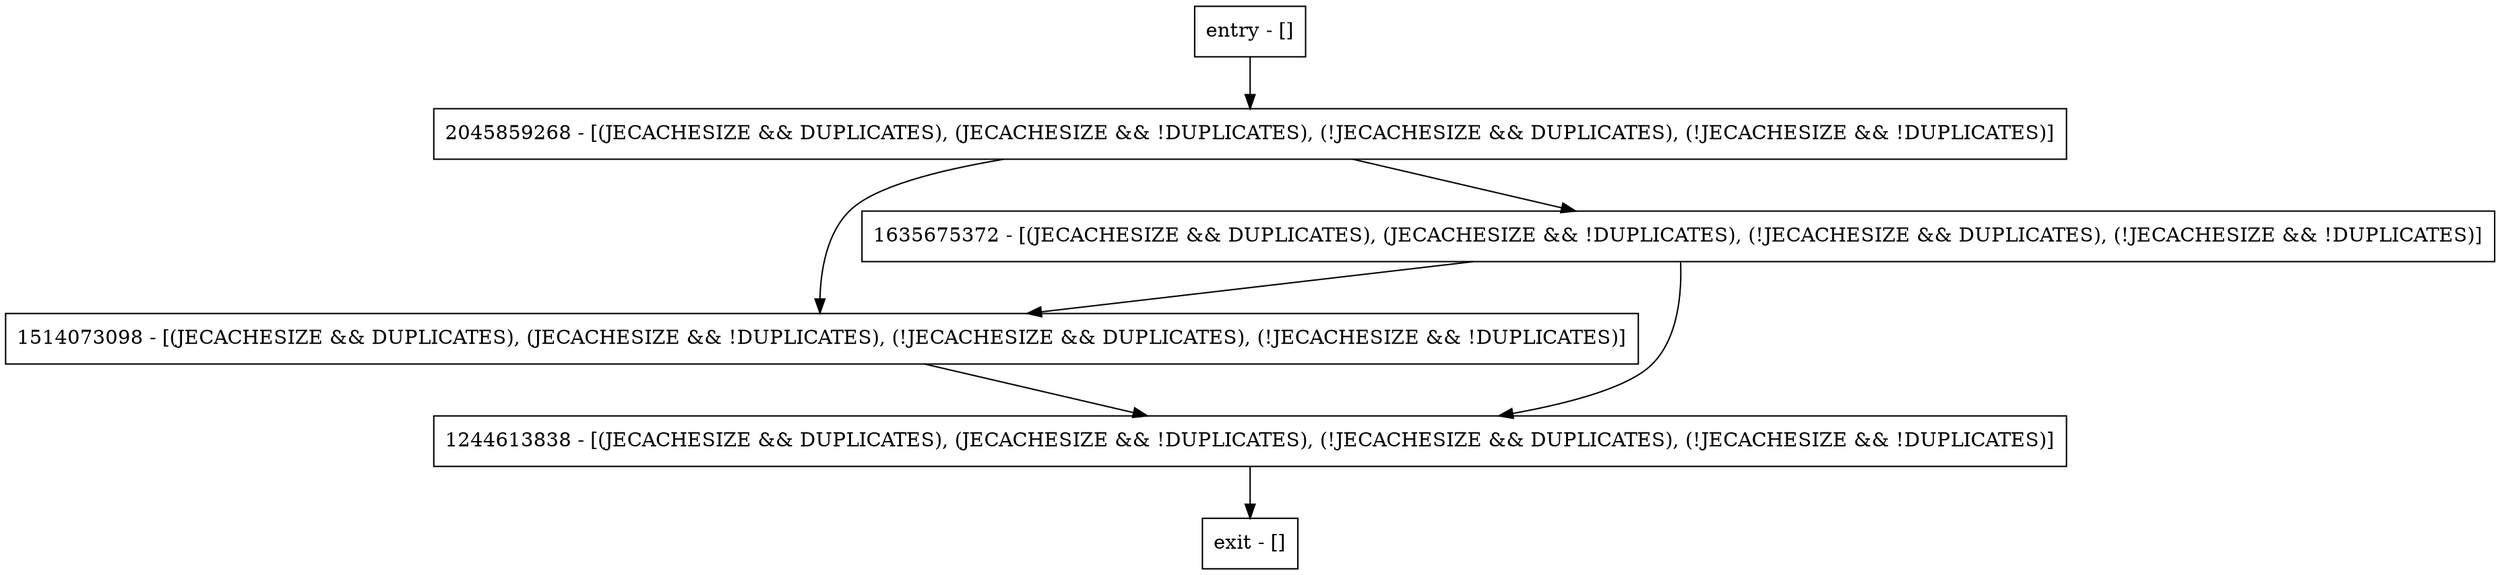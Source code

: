 digraph setLsn {
node [shape=record];
entry [label="entry - []"];
exit [label="exit - []"];
1514073098 [label="1514073098 - [(JECACHESIZE && DUPLICATES), (JECACHESIZE && !DUPLICATES), (!JECACHESIZE && DUPLICATES), (!JECACHESIZE && !DUPLICATES)]"];
1635675372 [label="1635675372 - [(JECACHESIZE && DUPLICATES), (JECACHESIZE && !DUPLICATES), (!JECACHESIZE && DUPLICATES), (!JECACHESIZE && !DUPLICATES)]"];
1244613838 [label="1244613838 - [(JECACHESIZE && DUPLICATES), (JECACHESIZE && !DUPLICATES), (!JECACHESIZE && DUPLICATES), (!JECACHESIZE && !DUPLICATES)]"];
2045859268 [label="2045859268 - [(JECACHESIZE && DUPLICATES), (JECACHESIZE && !DUPLICATES), (!JECACHESIZE && DUPLICATES), (!JECACHESIZE && !DUPLICATES)]"];
entry;
exit;
entry -> 2045859268;
1514073098 -> 1244613838;
1635675372 -> 1514073098;
1635675372 -> 1244613838;
1244613838 -> exit;
2045859268 -> 1514073098;
2045859268 -> 1635675372;
}
